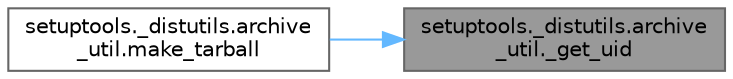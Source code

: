 digraph "setuptools._distutils.archive_util._get_uid"
{
 // LATEX_PDF_SIZE
  bgcolor="transparent";
  edge [fontname=Helvetica,fontsize=10,labelfontname=Helvetica,labelfontsize=10];
  node [fontname=Helvetica,fontsize=10,shape=box,height=0.2,width=0.4];
  rankdir="RL";
  Node1 [id="Node000001",label="setuptools._distutils.archive\l_util._get_uid",height=0.2,width=0.4,color="gray40", fillcolor="grey60", style="filled", fontcolor="black",tooltip=" "];
  Node1 -> Node2 [id="edge1_Node000001_Node000002",dir="back",color="steelblue1",style="solid",tooltip=" "];
  Node2 [id="Node000002",label="setuptools._distutils.archive\l_util.make_tarball",height=0.2,width=0.4,color="grey40", fillcolor="white", style="filled",URL="$namespacesetuptools_1_1__distutils_1_1archive__util.html#adf09912df4df8757159003594be7f5aa",tooltip=" "];
}
